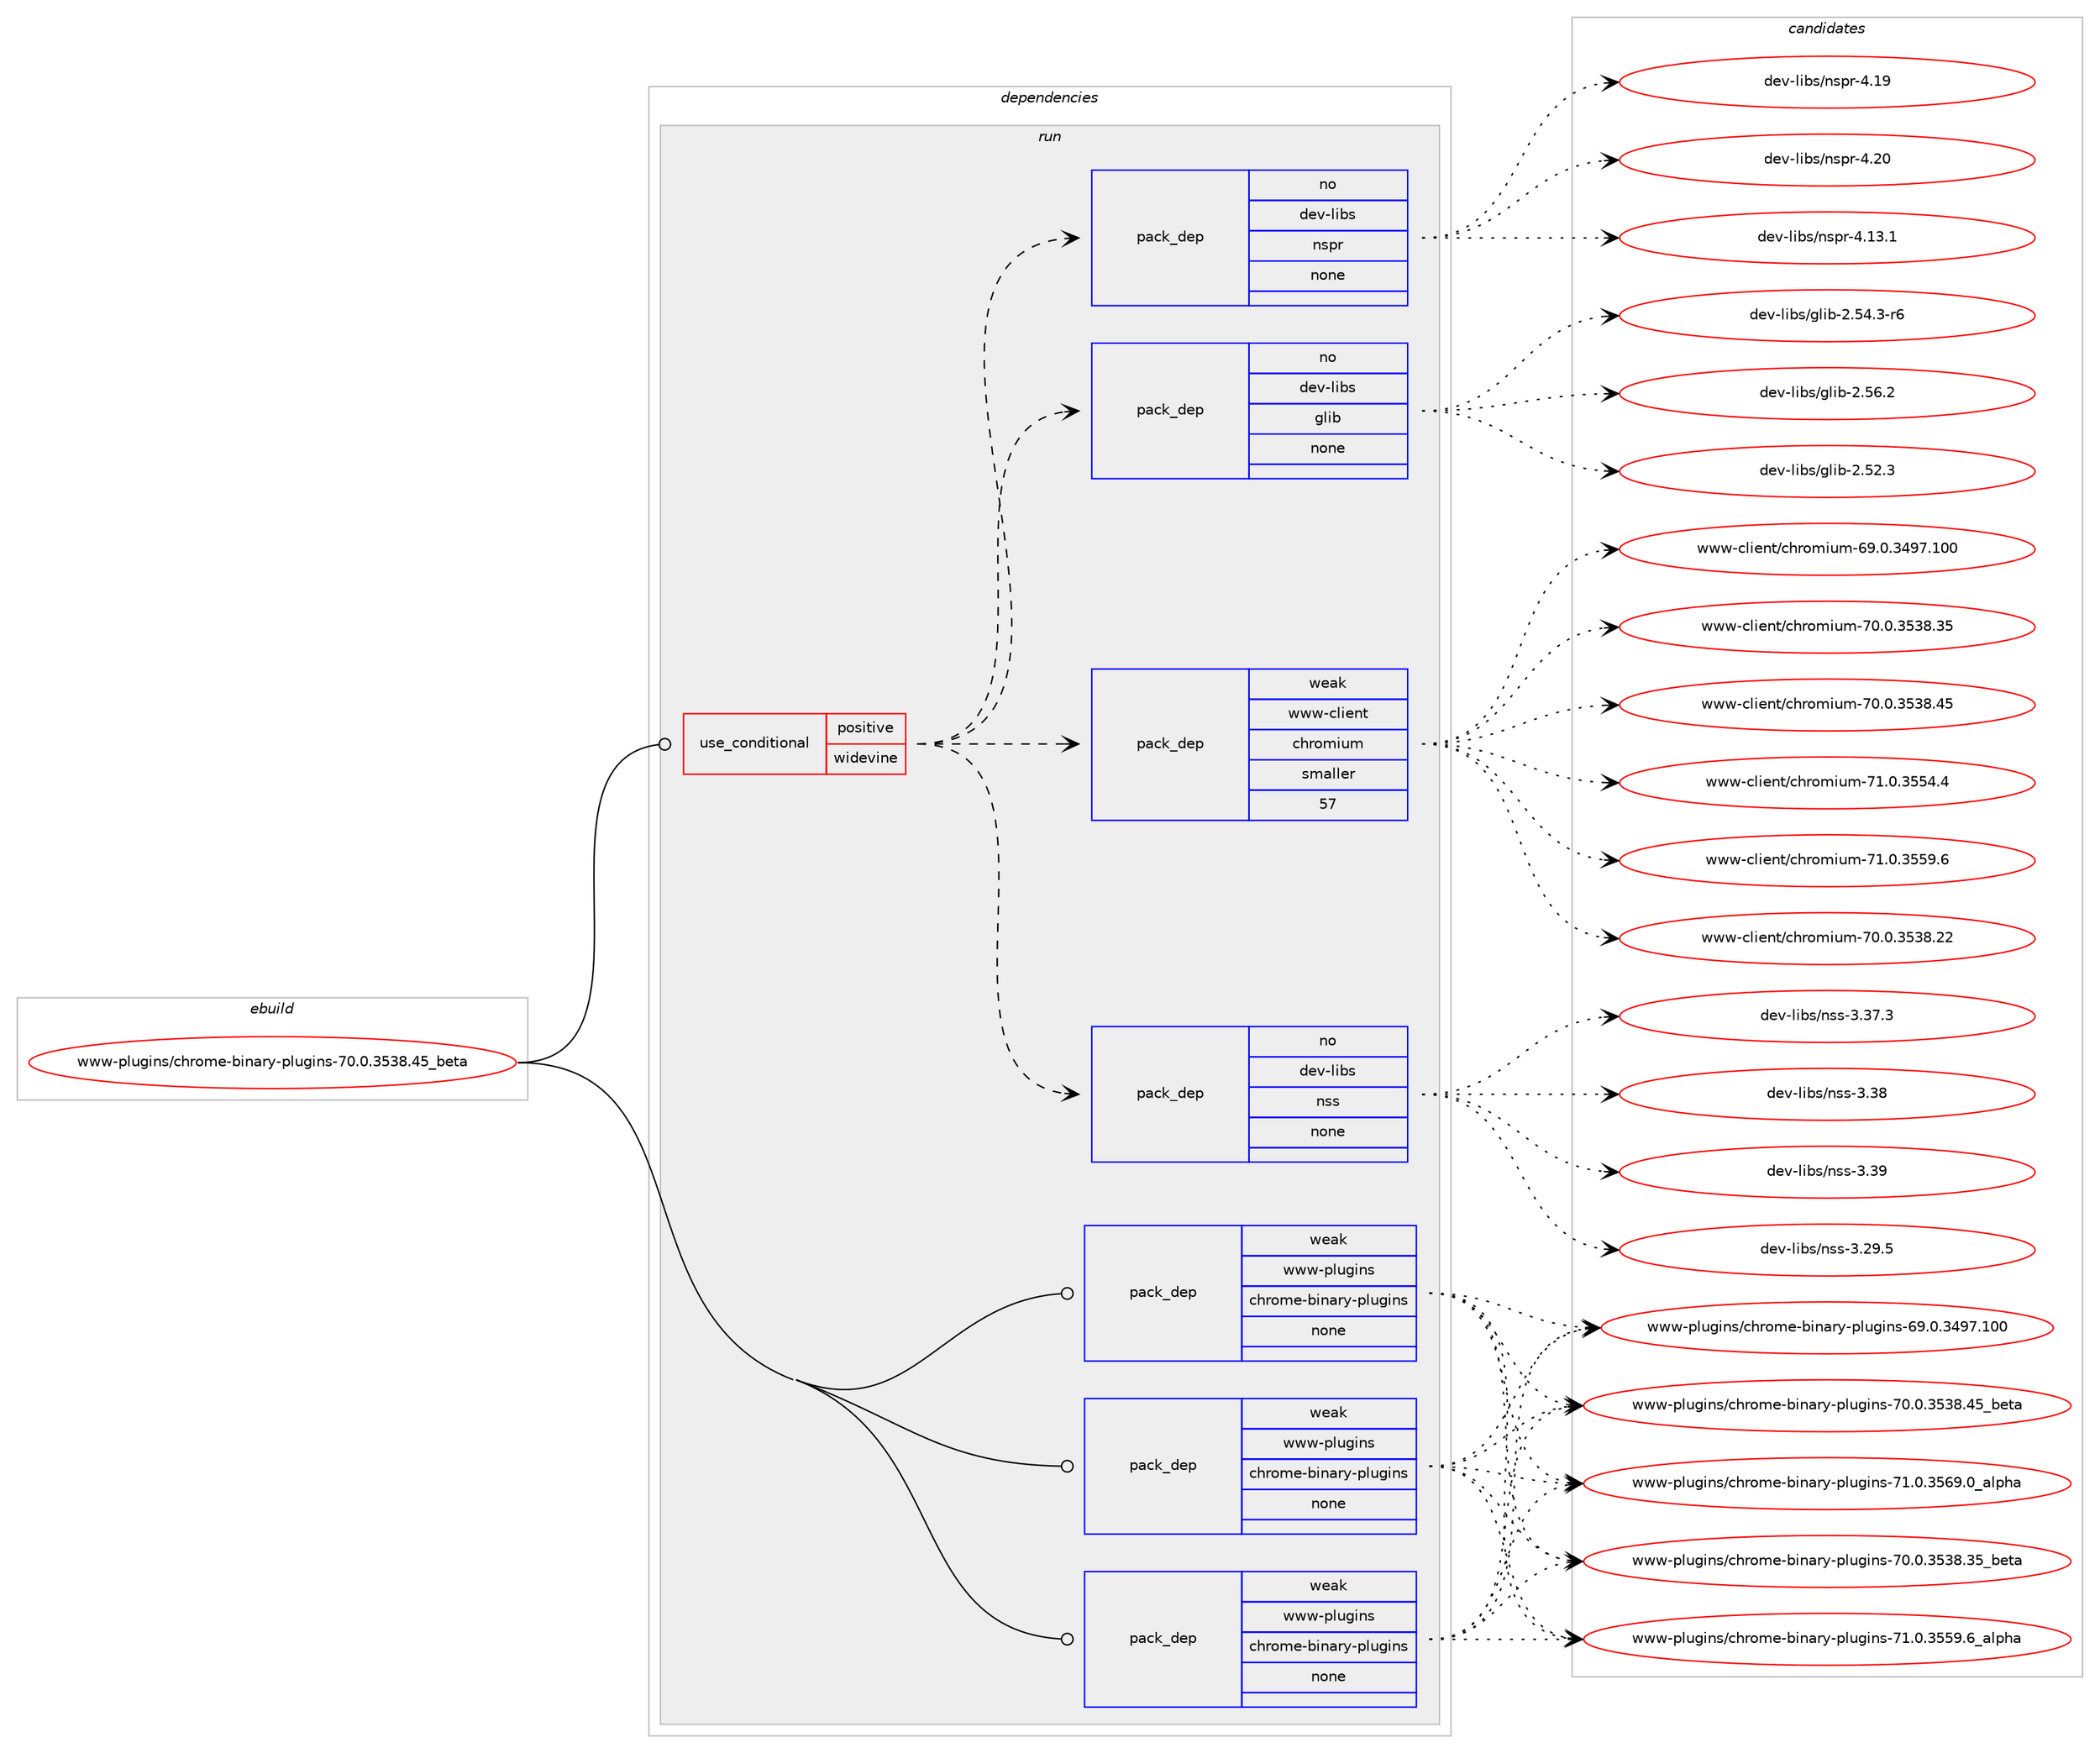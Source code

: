 digraph prolog {

# *************
# Graph options
# *************

newrank=true;
concentrate=true;
compound=true;
graph [rankdir=LR,fontname=Helvetica,fontsize=10,ranksep=1.5];#, ranksep=2.5, nodesep=0.2];
edge  [arrowhead=vee];
node  [fontname=Helvetica,fontsize=10];

# **********
# The ebuild
# **********

subgraph cluster_leftcol {
color=gray;
rank=same;
label=<<i>ebuild</i>>;
id [label="www-plugins/chrome-binary-plugins-70.0.3538.45_beta", color=red, width=4, href="../www-plugins/chrome-binary-plugins-70.0.3538.45_beta.svg"];
}

# ****************
# The dependencies
# ****************

subgraph cluster_midcol {
color=gray;
label=<<i>dependencies</i>>;
subgraph cluster_compile {
fillcolor="#eeeeee";
style=filled;
label=<<i>compile</i>>;
}
subgraph cluster_compileandrun {
fillcolor="#eeeeee";
style=filled;
label=<<i>compile and run</i>>;
}
subgraph cluster_run {
fillcolor="#eeeeee";
style=filled;
label=<<i>run</i>>;
subgraph cond2407 {
dependency11967 [label=<<TABLE BORDER="0" CELLBORDER="1" CELLSPACING="0" CELLPADDING="4"><TR><TD ROWSPAN="3" CELLPADDING="10">use_conditional</TD></TR><TR><TD>positive</TD></TR><TR><TD>widevine</TD></TR></TABLE>>, shape=none, color=red];
subgraph pack9317 {
dependency11968 [label=<<TABLE BORDER="0" CELLBORDER="1" CELLSPACING="0" CELLPADDING="4" WIDTH="220"><TR><TD ROWSPAN="6" CELLPADDING="30">pack_dep</TD></TR><TR><TD WIDTH="110">no</TD></TR><TR><TD>dev-libs</TD></TR><TR><TD>glib</TD></TR><TR><TD>none</TD></TR><TR><TD></TD></TR></TABLE>>, shape=none, color=blue];
}
dependency11967:e -> dependency11968:w [weight=20,style="dashed",arrowhead="vee"];
subgraph pack9318 {
dependency11969 [label=<<TABLE BORDER="0" CELLBORDER="1" CELLSPACING="0" CELLPADDING="4" WIDTH="220"><TR><TD ROWSPAN="6" CELLPADDING="30">pack_dep</TD></TR><TR><TD WIDTH="110">no</TD></TR><TR><TD>dev-libs</TD></TR><TR><TD>nspr</TD></TR><TR><TD>none</TD></TR><TR><TD></TD></TR></TABLE>>, shape=none, color=blue];
}
dependency11967:e -> dependency11969:w [weight=20,style="dashed",arrowhead="vee"];
subgraph pack9319 {
dependency11970 [label=<<TABLE BORDER="0" CELLBORDER="1" CELLSPACING="0" CELLPADDING="4" WIDTH="220"><TR><TD ROWSPAN="6" CELLPADDING="30">pack_dep</TD></TR><TR><TD WIDTH="110">no</TD></TR><TR><TD>dev-libs</TD></TR><TR><TD>nss</TD></TR><TR><TD>none</TD></TR><TR><TD></TD></TR></TABLE>>, shape=none, color=blue];
}
dependency11967:e -> dependency11970:w [weight=20,style="dashed",arrowhead="vee"];
subgraph pack9320 {
dependency11971 [label=<<TABLE BORDER="0" CELLBORDER="1" CELLSPACING="0" CELLPADDING="4" WIDTH="220"><TR><TD ROWSPAN="6" CELLPADDING="30">pack_dep</TD></TR><TR><TD WIDTH="110">weak</TD></TR><TR><TD>www-client</TD></TR><TR><TD>chromium</TD></TR><TR><TD>smaller</TD></TR><TR><TD>57</TD></TR></TABLE>>, shape=none, color=blue];
}
dependency11967:e -> dependency11971:w [weight=20,style="dashed",arrowhead="vee"];
}
id:e -> dependency11967:w [weight=20,style="solid",arrowhead="odot"];
subgraph pack9321 {
dependency11972 [label=<<TABLE BORDER="0" CELLBORDER="1" CELLSPACING="0" CELLPADDING="4" WIDTH="220"><TR><TD ROWSPAN="6" CELLPADDING="30">pack_dep</TD></TR><TR><TD WIDTH="110">weak</TD></TR><TR><TD>www-plugins</TD></TR><TR><TD>chrome-binary-plugins</TD></TR><TR><TD>none</TD></TR><TR><TD></TD></TR></TABLE>>, shape=none, color=blue];
}
id:e -> dependency11972:w [weight=20,style="solid",arrowhead="odot"];
subgraph pack9322 {
dependency11973 [label=<<TABLE BORDER="0" CELLBORDER="1" CELLSPACING="0" CELLPADDING="4" WIDTH="220"><TR><TD ROWSPAN="6" CELLPADDING="30">pack_dep</TD></TR><TR><TD WIDTH="110">weak</TD></TR><TR><TD>www-plugins</TD></TR><TR><TD>chrome-binary-plugins</TD></TR><TR><TD>none</TD></TR><TR><TD></TD></TR></TABLE>>, shape=none, color=blue];
}
id:e -> dependency11973:w [weight=20,style="solid",arrowhead="odot"];
subgraph pack9323 {
dependency11974 [label=<<TABLE BORDER="0" CELLBORDER="1" CELLSPACING="0" CELLPADDING="4" WIDTH="220"><TR><TD ROWSPAN="6" CELLPADDING="30">pack_dep</TD></TR><TR><TD WIDTH="110">weak</TD></TR><TR><TD>www-plugins</TD></TR><TR><TD>chrome-binary-plugins</TD></TR><TR><TD>none</TD></TR><TR><TD></TD></TR></TABLE>>, shape=none, color=blue];
}
id:e -> dependency11974:w [weight=20,style="solid",arrowhead="odot"];
}
}

# **************
# The candidates
# **************

subgraph cluster_choices {
rank=same;
color=gray;
label=<<i>candidates</i>>;

subgraph choice9317 {
color=black;
nodesep=1;
choice1001011184510810598115471031081059845504653504651 [label="dev-libs/glib-2.52.3", color=red, width=4,href="../dev-libs/glib-2.52.3.svg"];
choice10010111845108105981154710310810598455046535246514511454 [label="dev-libs/glib-2.54.3-r6", color=red, width=4,href="../dev-libs/glib-2.54.3-r6.svg"];
choice1001011184510810598115471031081059845504653544650 [label="dev-libs/glib-2.56.2", color=red, width=4,href="../dev-libs/glib-2.56.2.svg"];
dependency11968:e -> choice1001011184510810598115471031081059845504653504651:w [style=dotted,weight="100"];
dependency11968:e -> choice10010111845108105981154710310810598455046535246514511454:w [style=dotted,weight="100"];
dependency11968:e -> choice1001011184510810598115471031081059845504653544650:w [style=dotted,weight="100"];
}
subgraph choice9318 {
color=black;
nodesep=1;
choice10010111845108105981154711011511211445524649514649 [label="dev-libs/nspr-4.13.1", color=red, width=4,href="../dev-libs/nspr-4.13.1.svg"];
choice1001011184510810598115471101151121144552464957 [label="dev-libs/nspr-4.19", color=red, width=4,href="../dev-libs/nspr-4.19.svg"];
choice1001011184510810598115471101151121144552465048 [label="dev-libs/nspr-4.20", color=red, width=4,href="../dev-libs/nspr-4.20.svg"];
dependency11969:e -> choice10010111845108105981154711011511211445524649514649:w [style=dotted,weight="100"];
dependency11969:e -> choice1001011184510810598115471101151121144552464957:w [style=dotted,weight="100"];
dependency11969:e -> choice1001011184510810598115471101151121144552465048:w [style=dotted,weight="100"];
}
subgraph choice9319 {
color=black;
nodesep=1;
choice10010111845108105981154711011511545514650574653 [label="dev-libs/nss-3.29.5", color=red, width=4,href="../dev-libs/nss-3.29.5.svg"];
choice10010111845108105981154711011511545514651554651 [label="dev-libs/nss-3.37.3", color=red, width=4,href="../dev-libs/nss-3.37.3.svg"];
choice1001011184510810598115471101151154551465156 [label="dev-libs/nss-3.38", color=red, width=4,href="../dev-libs/nss-3.38.svg"];
choice1001011184510810598115471101151154551465157 [label="dev-libs/nss-3.39", color=red, width=4,href="../dev-libs/nss-3.39.svg"];
dependency11970:e -> choice10010111845108105981154711011511545514650574653:w [style=dotted,weight="100"];
dependency11970:e -> choice10010111845108105981154711011511545514651554651:w [style=dotted,weight="100"];
dependency11970:e -> choice1001011184510810598115471101151154551465156:w [style=dotted,weight="100"];
dependency11970:e -> choice1001011184510810598115471101151154551465157:w [style=dotted,weight="100"];
}
subgraph choice9320 {
color=black;
nodesep=1;
choice1191191194599108105101110116479910411411110910511710945554846484651535156465050 [label="www-client/chromium-70.0.3538.22", color=red, width=4,href="../www-client/chromium-70.0.3538.22.svg"];
choice119119119459910810510111011647991041141111091051171094554574648465152575546494848 [label="www-client/chromium-69.0.3497.100", color=red, width=4,href="../www-client/chromium-69.0.3497.100.svg"];
choice1191191194599108105101110116479910411411110910511710945554846484651535156465153 [label="www-client/chromium-70.0.3538.35", color=red, width=4,href="../www-client/chromium-70.0.3538.35.svg"];
choice1191191194599108105101110116479910411411110910511710945554846484651535156465253 [label="www-client/chromium-70.0.3538.45", color=red, width=4,href="../www-client/chromium-70.0.3538.45.svg"];
choice11911911945991081051011101164799104114111109105117109455549464846515353524652 [label="www-client/chromium-71.0.3554.4", color=red, width=4,href="../www-client/chromium-71.0.3554.4.svg"];
choice11911911945991081051011101164799104114111109105117109455549464846515353574654 [label="www-client/chromium-71.0.3559.6", color=red, width=4,href="../www-client/chromium-71.0.3559.6.svg"];
dependency11971:e -> choice1191191194599108105101110116479910411411110910511710945554846484651535156465050:w [style=dotted,weight="100"];
dependency11971:e -> choice119119119459910810510111011647991041141111091051171094554574648465152575546494848:w [style=dotted,weight="100"];
dependency11971:e -> choice1191191194599108105101110116479910411411110910511710945554846484651535156465153:w [style=dotted,weight="100"];
dependency11971:e -> choice1191191194599108105101110116479910411411110910511710945554846484651535156465253:w [style=dotted,weight="100"];
dependency11971:e -> choice11911911945991081051011101164799104114111109105117109455549464846515353524652:w [style=dotted,weight="100"];
dependency11971:e -> choice11911911945991081051011101164799104114111109105117109455549464846515353574654:w [style=dotted,weight="100"];
}
subgraph choice9321 {
color=black;
nodesep=1;
choice1191191194511210811710310511011547991041141111091014598105110971141214511210811710310511011545554846484651535156465153959810111697 [label="www-plugins/chrome-binary-plugins-70.0.3538.35_beta", color=red, width=4,href="../www-plugins/chrome-binary-plugins-70.0.3538.35_beta.svg"];
choice11911911945112108117103105110115479910411411110910145981051109711412145112108117103105110115455549464846515353574654959710811210497 [label="www-plugins/chrome-binary-plugins-71.0.3559.6_alpha", color=red, width=4,href="../www-plugins/chrome-binary-plugins-71.0.3559.6_alpha.svg"];
choice119119119451121081171031051101154799104114111109101459810511097114121451121081171031051101154554574648465152575546494848 [label="www-plugins/chrome-binary-plugins-69.0.3497.100", color=red, width=4,href="../www-plugins/chrome-binary-plugins-69.0.3497.100.svg"];
choice1191191194511210811710310511011547991041141111091014598105110971141214511210811710310511011545554846484651535156465253959810111697 [label="www-plugins/chrome-binary-plugins-70.0.3538.45_beta", color=red, width=4,href="../www-plugins/chrome-binary-plugins-70.0.3538.45_beta.svg"];
choice11911911945112108117103105110115479910411411110910145981051109711412145112108117103105110115455549464846515354574648959710811210497 [label="www-plugins/chrome-binary-plugins-71.0.3569.0_alpha", color=red, width=4,href="../www-plugins/chrome-binary-plugins-71.0.3569.0_alpha.svg"];
dependency11972:e -> choice1191191194511210811710310511011547991041141111091014598105110971141214511210811710310511011545554846484651535156465153959810111697:w [style=dotted,weight="100"];
dependency11972:e -> choice11911911945112108117103105110115479910411411110910145981051109711412145112108117103105110115455549464846515353574654959710811210497:w [style=dotted,weight="100"];
dependency11972:e -> choice119119119451121081171031051101154799104114111109101459810511097114121451121081171031051101154554574648465152575546494848:w [style=dotted,weight="100"];
dependency11972:e -> choice1191191194511210811710310511011547991041141111091014598105110971141214511210811710310511011545554846484651535156465253959810111697:w [style=dotted,weight="100"];
dependency11972:e -> choice11911911945112108117103105110115479910411411110910145981051109711412145112108117103105110115455549464846515354574648959710811210497:w [style=dotted,weight="100"];
}
subgraph choice9322 {
color=black;
nodesep=1;
choice1191191194511210811710310511011547991041141111091014598105110971141214511210811710310511011545554846484651535156465153959810111697 [label="www-plugins/chrome-binary-plugins-70.0.3538.35_beta", color=red, width=4,href="../www-plugins/chrome-binary-plugins-70.0.3538.35_beta.svg"];
choice11911911945112108117103105110115479910411411110910145981051109711412145112108117103105110115455549464846515353574654959710811210497 [label="www-plugins/chrome-binary-plugins-71.0.3559.6_alpha", color=red, width=4,href="../www-plugins/chrome-binary-plugins-71.0.3559.6_alpha.svg"];
choice119119119451121081171031051101154799104114111109101459810511097114121451121081171031051101154554574648465152575546494848 [label="www-plugins/chrome-binary-plugins-69.0.3497.100", color=red, width=4,href="../www-plugins/chrome-binary-plugins-69.0.3497.100.svg"];
choice1191191194511210811710310511011547991041141111091014598105110971141214511210811710310511011545554846484651535156465253959810111697 [label="www-plugins/chrome-binary-plugins-70.0.3538.45_beta", color=red, width=4,href="../www-plugins/chrome-binary-plugins-70.0.3538.45_beta.svg"];
choice11911911945112108117103105110115479910411411110910145981051109711412145112108117103105110115455549464846515354574648959710811210497 [label="www-plugins/chrome-binary-plugins-71.0.3569.0_alpha", color=red, width=4,href="../www-plugins/chrome-binary-plugins-71.0.3569.0_alpha.svg"];
dependency11973:e -> choice1191191194511210811710310511011547991041141111091014598105110971141214511210811710310511011545554846484651535156465153959810111697:w [style=dotted,weight="100"];
dependency11973:e -> choice11911911945112108117103105110115479910411411110910145981051109711412145112108117103105110115455549464846515353574654959710811210497:w [style=dotted,weight="100"];
dependency11973:e -> choice119119119451121081171031051101154799104114111109101459810511097114121451121081171031051101154554574648465152575546494848:w [style=dotted,weight="100"];
dependency11973:e -> choice1191191194511210811710310511011547991041141111091014598105110971141214511210811710310511011545554846484651535156465253959810111697:w [style=dotted,weight="100"];
dependency11973:e -> choice11911911945112108117103105110115479910411411110910145981051109711412145112108117103105110115455549464846515354574648959710811210497:w [style=dotted,weight="100"];
}
subgraph choice9323 {
color=black;
nodesep=1;
choice1191191194511210811710310511011547991041141111091014598105110971141214511210811710310511011545554846484651535156465153959810111697 [label="www-plugins/chrome-binary-plugins-70.0.3538.35_beta", color=red, width=4,href="../www-plugins/chrome-binary-plugins-70.0.3538.35_beta.svg"];
choice11911911945112108117103105110115479910411411110910145981051109711412145112108117103105110115455549464846515353574654959710811210497 [label="www-plugins/chrome-binary-plugins-71.0.3559.6_alpha", color=red, width=4,href="../www-plugins/chrome-binary-plugins-71.0.3559.6_alpha.svg"];
choice119119119451121081171031051101154799104114111109101459810511097114121451121081171031051101154554574648465152575546494848 [label="www-plugins/chrome-binary-plugins-69.0.3497.100", color=red, width=4,href="../www-plugins/chrome-binary-plugins-69.0.3497.100.svg"];
choice1191191194511210811710310511011547991041141111091014598105110971141214511210811710310511011545554846484651535156465253959810111697 [label="www-plugins/chrome-binary-plugins-70.0.3538.45_beta", color=red, width=4,href="../www-plugins/chrome-binary-plugins-70.0.3538.45_beta.svg"];
choice11911911945112108117103105110115479910411411110910145981051109711412145112108117103105110115455549464846515354574648959710811210497 [label="www-plugins/chrome-binary-plugins-71.0.3569.0_alpha", color=red, width=4,href="../www-plugins/chrome-binary-plugins-71.0.3569.0_alpha.svg"];
dependency11974:e -> choice1191191194511210811710310511011547991041141111091014598105110971141214511210811710310511011545554846484651535156465153959810111697:w [style=dotted,weight="100"];
dependency11974:e -> choice11911911945112108117103105110115479910411411110910145981051109711412145112108117103105110115455549464846515353574654959710811210497:w [style=dotted,weight="100"];
dependency11974:e -> choice119119119451121081171031051101154799104114111109101459810511097114121451121081171031051101154554574648465152575546494848:w [style=dotted,weight="100"];
dependency11974:e -> choice1191191194511210811710310511011547991041141111091014598105110971141214511210811710310511011545554846484651535156465253959810111697:w [style=dotted,weight="100"];
dependency11974:e -> choice11911911945112108117103105110115479910411411110910145981051109711412145112108117103105110115455549464846515354574648959710811210497:w [style=dotted,weight="100"];
}
}

}
